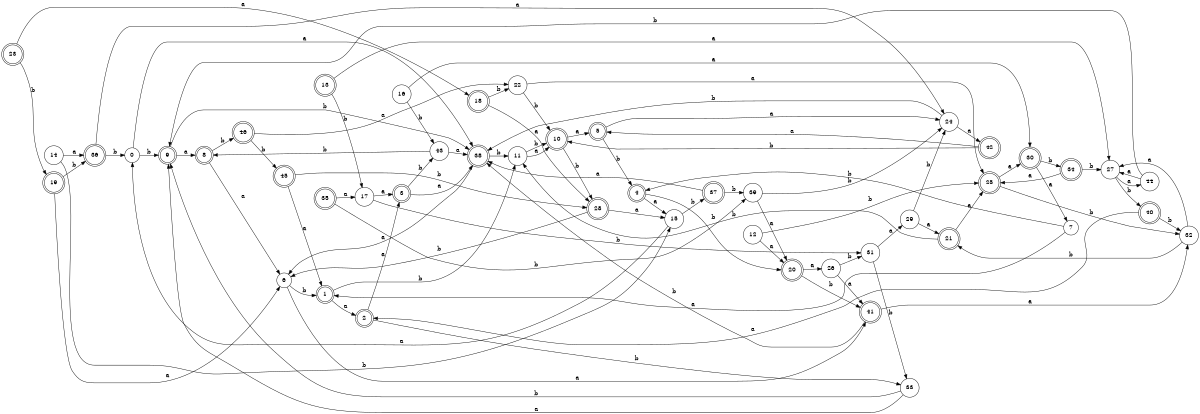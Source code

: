 digraph n38_9 {
__start0 [label="" shape="none"];

rankdir=LR;
size="8,5";

s0 [style="filled", color="black", fillcolor="white" shape="circle", label="0"];
s1 [style="rounded,filled", color="black", fillcolor="white" shape="doublecircle", label="1"];
s2 [style="rounded,filled", color="black", fillcolor="white" shape="doublecircle", label="2"];
s3 [style="rounded,filled", color="black", fillcolor="white" shape="doublecircle", label="3"];
s4 [style="rounded,filled", color="black", fillcolor="white" shape="doublecircle", label="4"];
s5 [style="rounded,filled", color="black", fillcolor="white" shape="doublecircle", label="5"];
s6 [style="filled", color="black", fillcolor="white" shape="circle", label="6"];
s7 [style="filled", color="black", fillcolor="white" shape="circle", label="7"];
s8 [style="rounded,filled", color="black", fillcolor="white" shape="doublecircle", label="8"];
s9 [style="rounded,filled", color="black", fillcolor="white" shape="doublecircle", label="9"];
s10 [style="rounded,filled", color="black", fillcolor="white" shape="doublecircle", label="10"];
s11 [style="filled", color="black", fillcolor="white" shape="circle", label="11"];
s12 [style="filled", color="black", fillcolor="white" shape="circle", label="12"];
s13 [style="rounded,filled", color="black", fillcolor="white" shape="doublecircle", label="13"];
s14 [style="filled", color="black", fillcolor="white" shape="circle", label="14"];
s15 [style="filled", color="black", fillcolor="white" shape="circle", label="15"];
s16 [style="filled", color="black", fillcolor="white" shape="circle", label="16"];
s17 [style="filled", color="black", fillcolor="white" shape="circle", label="17"];
s18 [style="rounded,filled", color="black", fillcolor="white" shape="doublecircle", label="18"];
s19 [style="rounded,filled", color="black", fillcolor="white" shape="doublecircle", label="19"];
s20 [style="rounded,filled", color="black", fillcolor="white" shape="doublecircle", label="20"];
s21 [style="rounded,filled", color="black", fillcolor="white" shape="doublecircle", label="21"];
s22 [style="filled", color="black", fillcolor="white" shape="circle", label="22"];
s23 [style="rounded,filled", color="black", fillcolor="white" shape="doublecircle", label="23"];
s24 [style="filled", color="black", fillcolor="white" shape="circle", label="24"];
s25 [style="rounded,filled", color="black", fillcolor="white" shape="doublecircle", label="25"];
s26 [style="filled", color="black", fillcolor="white" shape="circle", label="26"];
s27 [style="filled", color="black", fillcolor="white" shape="circle", label="27"];
s28 [style="rounded,filled", color="black", fillcolor="white" shape="doublecircle", label="28"];
s29 [style="filled", color="black", fillcolor="white" shape="circle", label="29"];
s30 [style="rounded,filled", color="black", fillcolor="white" shape="doublecircle", label="30"];
s31 [style="filled", color="black", fillcolor="white" shape="circle", label="31"];
s32 [style="filled", color="black", fillcolor="white" shape="circle", label="32"];
s33 [style="filled", color="black", fillcolor="white" shape="circle", label="33"];
s34 [style="rounded,filled", color="black", fillcolor="white" shape="doublecircle", label="34"];
s35 [style="rounded,filled", color="black", fillcolor="white" shape="doublecircle", label="35"];
s36 [style="rounded,filled", color="black", fillcolor="white" shape="doublecircle", label="36"];
s37 [style="rounded,filled", color="black", fillcolor="white" shape="doublecircle", label="37"];
s38 [style="rounded,filled", color="black", fillcolor="white" shape="doublecircle", label="38"];
s39 [style="filled", color="black", fillcolor="white" shape="circle", label="39"];
s40 [style="rounded,filled", color="black", fillcolor="white" shape="doublecircle", label="40"];
s41 [style="rounded,filled", color="black", fillcolor="white" shape="doublecircle", label="41"];
s42 [style="rounded,filled", color="black", fillcolor="white" shape="doublecircle", label="42"];
s43 [style="filled", color="black", fillcolor="white" shape="circle", label="43"];
s44 [style="filled", color="black", fillcolor="white" shape="circle", label="44"];
s45 [style="rounded,filled", color="black", fillcolor="white" shape="doublecircle", label="45"];
s46 [style="rounded,filled", color="black", fillcolor="white" shape="doublecircle", label="46"];
s0 -> s38 [label="a"];
s0 -> s9 [label="b"];
s1 -> s2 [label="a"];
s1 -> s11 [label="b"];
s2 -> s3 [label="a"];
s2 -> s33 [label="b"];
s3 -> s38 [label="a"];
s3 -> s43 [label="b"];
s4 -> s15 [label="a"];
s4 -> s20 [label="b"];
s5 -> s24 [label="a"];
s5 -> s4 [label="b"];
s6 -> s41 [label="a"];
s6 -> s1 [label="b"];
s7 -> s1 [label="a"];
s7 -> s4 [label="b"];
s8 -> s6 [label="a"];
s8 -> s46 [label="b"];
s9 -> s8 [label="a"];
s9 -> s38 [label="b"];
s10 -> s5 [label="a"];
s10 -> s28 [label="b"];
s11 -> s10 [label="a"];
s11 -> s10 [label="b"];
s12 -> s20 [label="a"];
s12 -> s25 [label="b"];
s13 -> s27 [label="a"];
s13 -> s17 [label="b"];
s14 -> s36 [label="a"];
s14 -> s15 [label="b"];
s15 -> s0 [label="a"];
s15 -> s37 [label="b"];
s16 -> s30 [label="a"];
s16 -> s43 [label="b"];
s17 -> s3 [label="a"];
s17 -> s31 [label="b"];
s18 -> s28 [label="a"];
s18 -> s22 [label="b"];
s19 -> s6 [label="a"];
s19 -> s36 [label="b"];
s20 -> s26 [label="a"];
s20 -> s41 [label="b"];
s21 -> s25 [label="a"];
s21 -> s11 [label="b"];
s22 -> s25 [label="a"];
s22 -> s10 [label="b"];
s23 -> s18 [label="a"];
s23 -> s19 [label="b"];
s24 -> s42 [label="a"];
s24 -> s38 [label="b"];
s25 -> s30 [label="a"];
s25 -> s32 [label="b"];
s26 -> s41 [label="a"];
s26 -> s31 [label="b"];
s27 -> s44 [label="a"];
s27 -> s40 [label="b"];
s28 -> s15 [label="a"];
s28 -> s6 [label="b"];
s29 -> s21 [label="a"];
s29 -> s24 [label="b"];
s30 -> s7 [label="a"];
s30 -> s34 [label="b"];
s31 -> s29 [label="a"];
s31 -> s33 [label="b"];
s32 -> s27 [label="a"];
s32 -> s21 [label="b"];
s33 -> s9 [label="a"];
s33 -> s9 [label="b"];
s34 -> s25 [label="a"];
s34 -> s27 [label="b"];
s35 -> s17 [label="a"];
s35 -> s39 [label="b"];
s36 -> s24 [label="a"];
s36 -> s0 [label="b"];
s37 -> s38 [label="a"];
s37 -> s39 [label="b"];
s38 -> s6 [label="a"];
s38 -> s11 [label="b"];
s39 -> s20 [label="a"];
s39 -> s24 [label="b"];
s40 -> s2 [label="a"];
s40 -> s32 [label="b"];
s41 -> s32 [label="a"];
s41 -> s38 [label="b"];
s42 -> s5 [label="a"];
s42 -> s10 [label="b"];
s43 -> s38 [label="a"];
s43 -> s8 [label="b"];
s44 -> s27 [label="a"];
s44 -> s9 [label="b"];
s45 -> s1 [label="a"];
s45 -> s28 [label="b"];
s46 -> s22 [label="a"];
s46 -> s45 [label="b"];

}